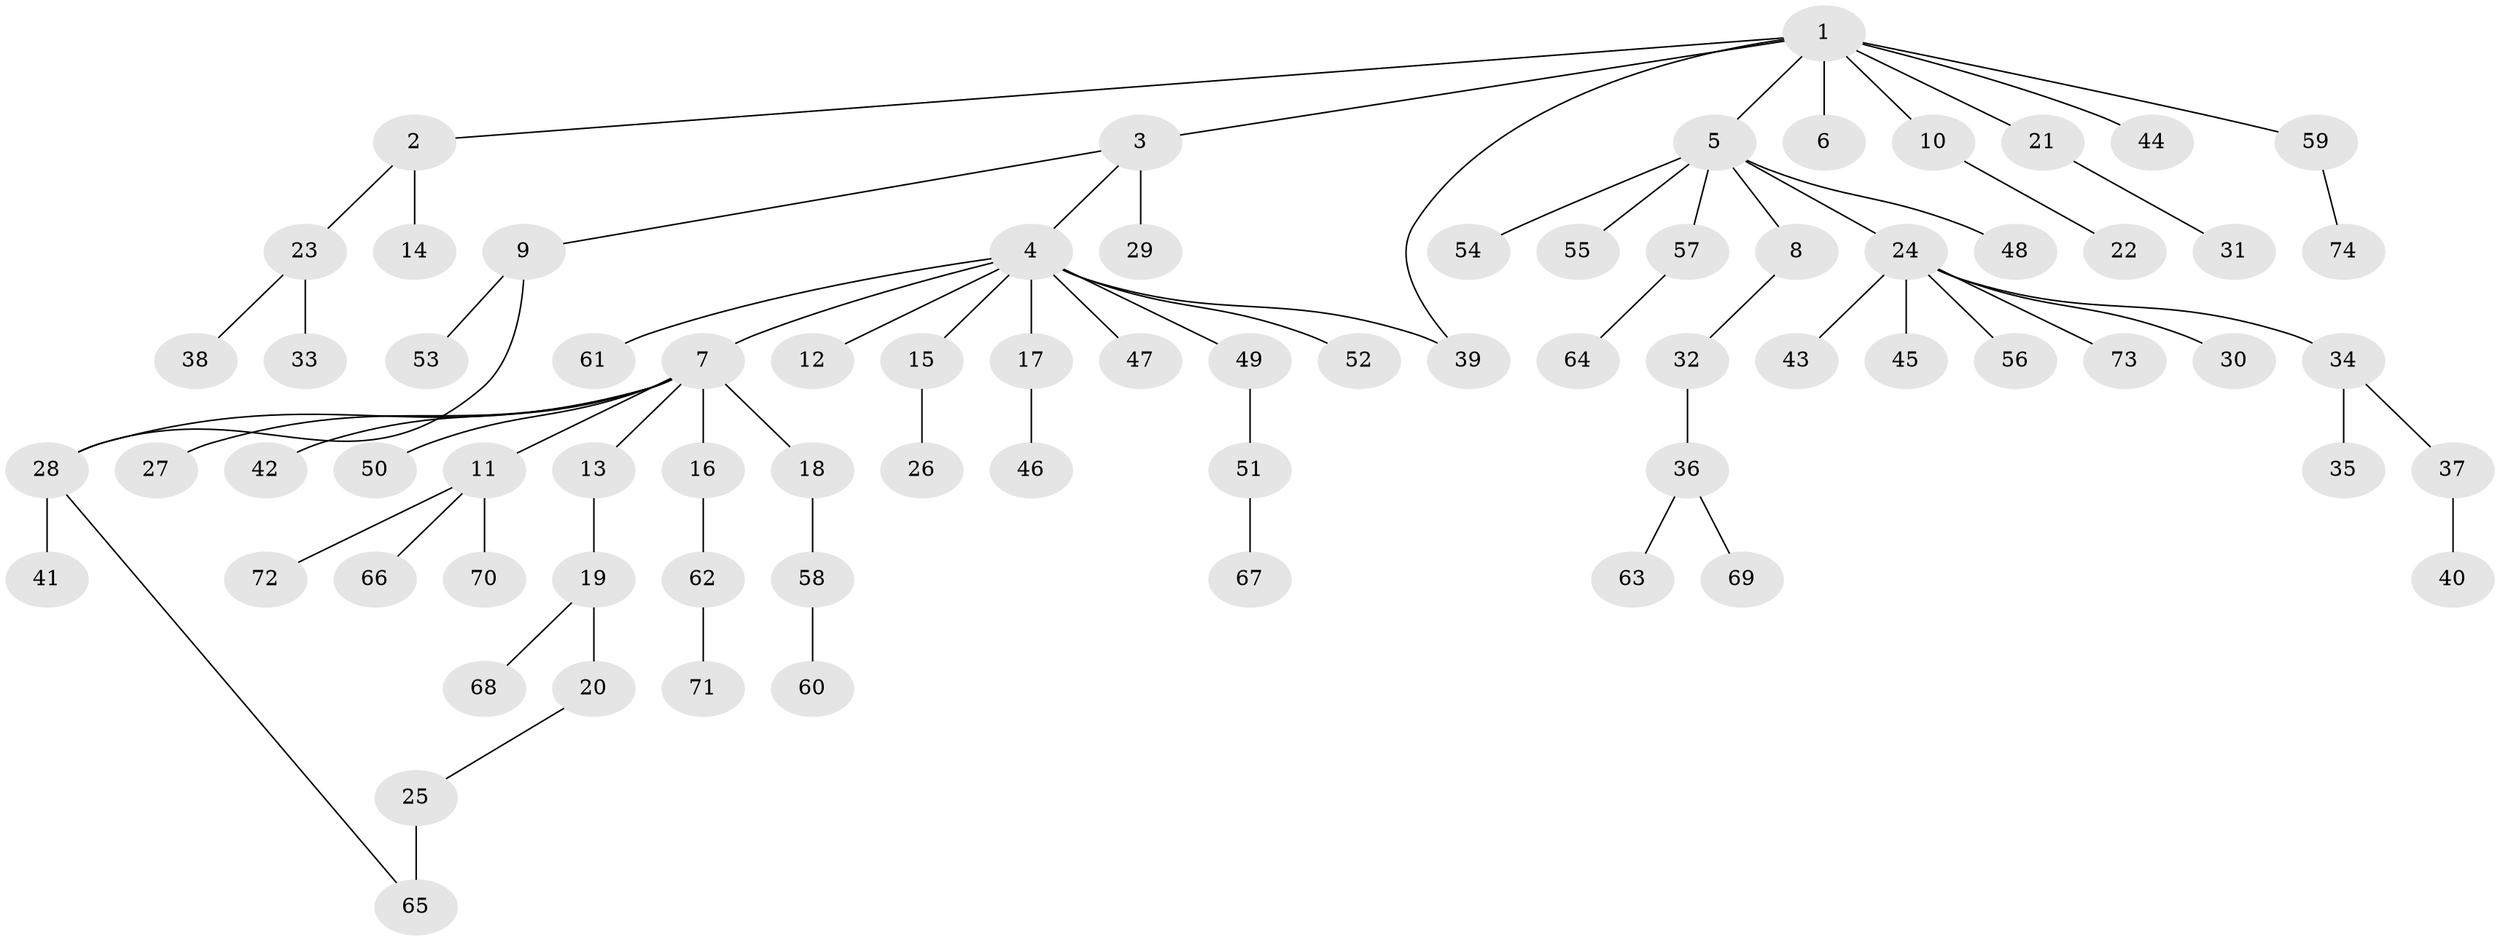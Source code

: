 // original degree distribution, {16: 0.006896551724137931, 3: 0.11724137931034483, 6: 0.006896551724137931, 11: 0.006896551724137931, 1: 0.6620689655172414, 8: 0.013793103448275862, 21: 0.006896551724137931, 4: 0.027586206896551724, 5: 0.027586206896551724, 2: 0.11724137931034483, 7: 0.006896551724137931}
// Generated by graph-tools (version 1.1) at 2025/35/03/09/25 02:35:50]
// undirected, 74 vertices, 76 edges
graph export_dot {
graph [start="1"]
  node [color=gray90,style=filled];
  1;
  2;
  3;
  4;
  5;
  6;
  7;
  8;
  9;
  10;
  11;
  12;
  13;
  14;
  15;
  16;
  17;
  18;
  19;
  20;
  21;
  22;
  23;
  24;
  25;
  26;
  27;
  28;
  29;
  30;
  31;
  32;
  33;
  34;
  35;
  36;
  37;
  38;
  39;
  40;
  41;
  42;
  43;
  44;
  45;
  46;
  47;
  48;
  49;
  50;
  51;
  52;
  53;
  54;
  55;
  56;
  57;
  58;
  59;
  60;
  61;
  62;
  63;
  64;
  65;
  66;
  67;
  68;
  69;
  70;
  71;
  72;
  73;
  74;
  1 -- 2 [weight=1.0];
  1 -- 3 [weight=1.0];
  1 -- 5 [weight=1.0];
  1 -- 6 [weight=7.0];
  1 -- 10 [weight=1.0];
  1 -- 21 [weight=1.0];
  1 -- 39 [weight=1.0];
  1 -- 44 [weight=1.0];
  1 -- 59 [weight=1.0];
  2 -- 14 [weight=2.0];
  2 -- 23 [weight=1.0];
  3 -- 4 [weight=1.0];
  3 -- 9 [weight=1.0];
  3 -- 29 [weight=2.0];
  4 -- 7 [weight=1.0];
  4 -- 12 [weight=1.0];
  4 -- 15 [weight=1.0];
  4 -- 17 [weight=1.0];
  4 -- 39 [weight=1.0];
  4 -- 47 [weight=1.0];
  4 -- 49 [weight=1.0];
  4 -- 52 [weight=1.0];
  4 -- 61 [weight=1.0];
  5 -- 8 [weight=1.0];
  5 -- 24 [weight=1.0];
  5 -- 48 [weight=1.0];
  5 -- 54 [weight=1.0];
  5 -- 55 [weight=1.0];
  5 -- 57 [weight=1.0];
  7 -- 11 [weight=1.0];
  7 -- 13 [weight=1.0];
  7 -- 16 [weight=12.0];
  7 -- 18 [weight=1.0];
  7 -- 27 [weight=1.0];
  7 -- 28 [weight=1.0];
  7 -- 42 [weight=1.0];
  7 -- 50 [weight=1.0];
  8 -- 32 [weight=1.0];
  9 -- 28 [weight=1.0];
  9 -- 53 [weight=1.0];
  10 -- 22 [weight=1.0];
  11 -- 66 [weight=1.0];
  11 -- 70 [weight=1.0];
  11 -- 72 [weight=1.0];
  13 -- 19 [weight=1.0];
  15 -- 26 [weight=1.0];
  16 -- 62 [weight=1.0];
  17 -- 46 [weight=2.0];
  18 -- 58 [weight=1.0];
  19 -- 20 [weight=1.0];
  19 -- 68 [weight=1.0];
  20 -- 25 [weight=1.0];
  21 -- 31 [weight=1.0];
  23 -- 33 [weight=3.0];
  23 -- 38 [weight=1.0];
  24 -- 30 [weight=1.0];
  24 -- 34 [weight=1.0];
  24 -- 43 [weight=1.0];
  24 -- 45 [weight=1.0];
  24 -- 56 [weight=1.0];
  24 -- 73 [weight=1.0];
  25 -- 65 [weight=2.0];
  28 -- 41 [weight=3.0];
  28 -- 65 [weight=1.0];
  32 -- 36 [weight=3.0];
  34 -- 35 [weight=2.0];
  34 -- 37 [weight=1.0];
  36 -- 63 [weight=1.0];
  36 -- 69 [weight=1.0];
  37 -- 40 [weight=3.0];
  49 -- 51 [weight=1.0];
  51 -- 67 [weight=1.0];
  57 -- 64 [weight=1.0];
  58 -- 60 [weight=1.0];
  59 -- 74 [weight=1.0];
  62 -- 71 [weight=1.0];
}
